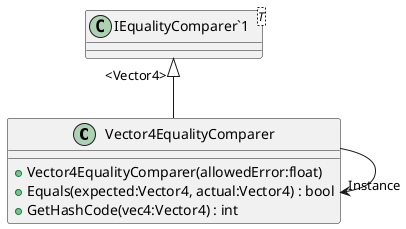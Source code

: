 @startuml
class Vector4EqualityComparer {
    + Vector4EqualityComparer(allowedError:float)
    + Equals(expected:Vector4, actual:Vector4) : bool
    + GetHashCode(vec4:Vector4) : int
}
class "IEqualityComparer`1"<T> {
}
"IEqualityComparer`1" "<Vector4>" <|-- Vector4EqualityComparer
Vector4EqualityComparer --> "Instance" Vector4EqualityComparer
@enduml
